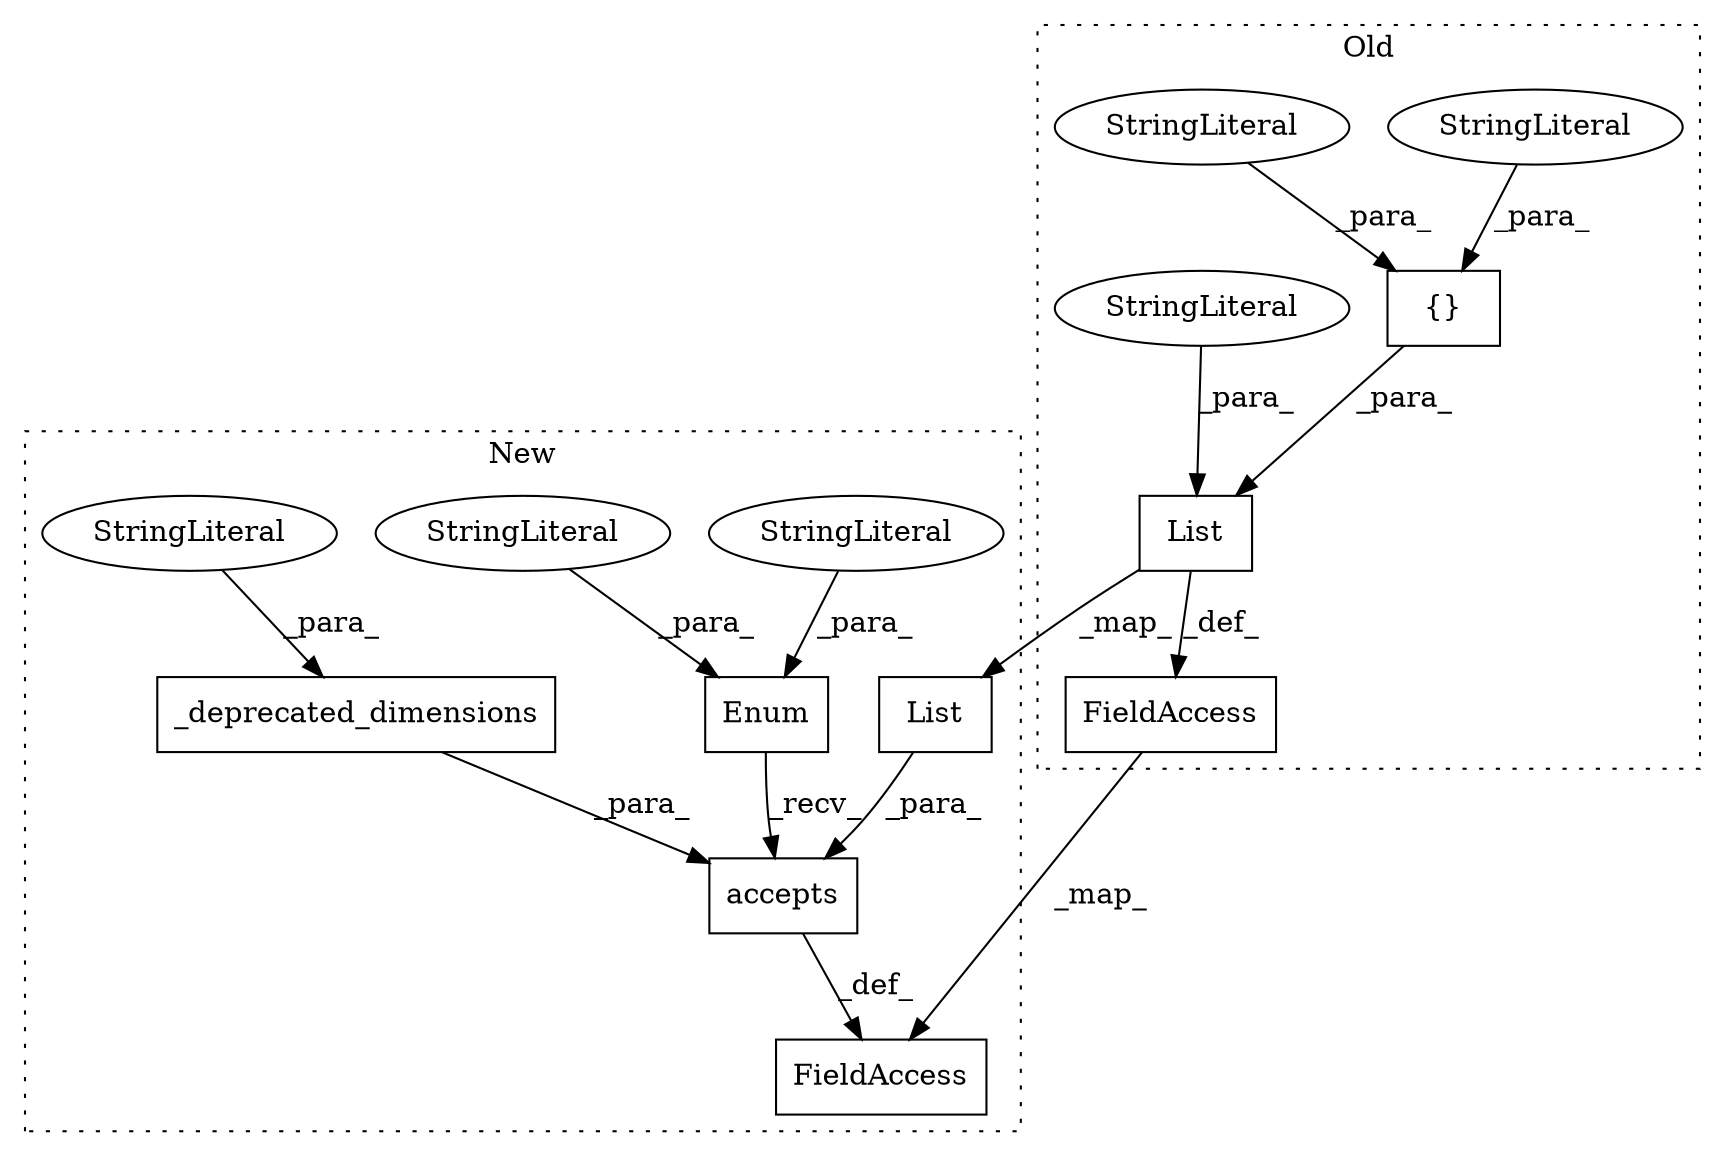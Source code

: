 digraph G {
subgraph cluster0 {
1 [label="{}" a="4" s="8198,8215" l="1,1" shape="box"];
5 [label="List" a="32" s="8165,8486" l="5,1" shape="box"];
8 [label="StringLiteral" a="45" s="8199" l="7" shape="ellipse"];
9 [label="StringLiteral" a="45" s="8207" l="8" shape="ellipse"];
10 [label="StringLiteral" a="45" s="8217" l="269" shape="ellipse"];
13 [label="FieldAccess" a="22" s="8154" l="10" shape="box"];
label = "Old";
style="dotted";
}
subgraph cluster1 {
2 [label="_deprecated_dimensions" a="32" s="9372,9408" l="23,1" shape="box"];
3 [label="accepts" a="32" s="9342,9409" l="8,1" shape="box"];
4 [label="Enum" a="32" s="9048,9340" l="5,1" shape="box"];
6 [label="List" a="32" s="9350,9370" l="5,1" shape="box"];
7 [label="StringLiteral" a="45" s="9071" l="269" shape="ellipse"];
11 [label="StringLiteral" a="45" s="9395" l="13" shape="ellipse"];
12 [label="StringLiteral" a="45" s="9064" l="6" shape="ellipse"];
14 [label="FieldAccess" a="22" s="9037" l="10" shape="box"];
label = "New";
style="dotted";
}
1 -> 5 [label="_para_"];
2 -> 3 [label="_para_"];
3 -> 14 [label="_def_"];
4 -> 3 [label="_recv_"];
5 -> 13 [label="_def_"];
5 -> 6 [label="_map_"];
6 -> 3 [label="_para_"];
7 -> 4 [label="_para_"];
8 -> 1 [label="_para_"];
9 -> 1 [label="_para_"];
10 -> 5 [label="_para_"];
11 -> 2 [label="_para_"];
12 -> 4 [label="_para_"];
13 -> 14 [label="_map_"];
}